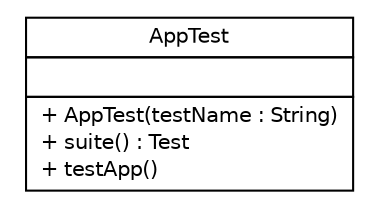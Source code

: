 #!/usr/local/bin/dot
#
# Class diagram 
# Generated by UMLGraph version R5_6 (http://www.umlgraph.org/)
#

digraph G {
	edge [fontname="Helvetica",fontsize=10,labelfontname="Helvetica",labelfontsize=10];
	node [fontname="Helvetica",fontsize=10,shape=plaintext];
	nodesep=0.25;
	ranksep=0.5;
	// thmuggleton.AppTest
	c10 [label=<<table title="thmuggleton.AppTest" border="0" cellborder="1" cellspacing="0" cellpadding="2" port="p" href="./AppTest.html">
		<tr><td><table border="0" cellspacing="0" cellpadding="1">
<tr><td align="center" balign="center"> AppTest </td></tr>
		</table></td></tr>
		<tr><td><table border="0" cellspacing="0" cellpadding="1">
<tr><td align="left" balign="left">  </td></tr>
		</table></td></tr>
		<tr><td><table border="0" cellspacing="0" cellpadding="1">
<tr><td align="left" balign="left"> + AppTest(testName : String) </td></tr>
<tr><td align="left" balign="left"> + suite() : Test </td></tr>
<tr><td align="left" balign="left"> + testApp() </td></tr>
		</table></td></tr>
		</table>>, URL="./AppTest.html", fontname="Helvetica", fontcolor="black", fontsize=10.0];
}

